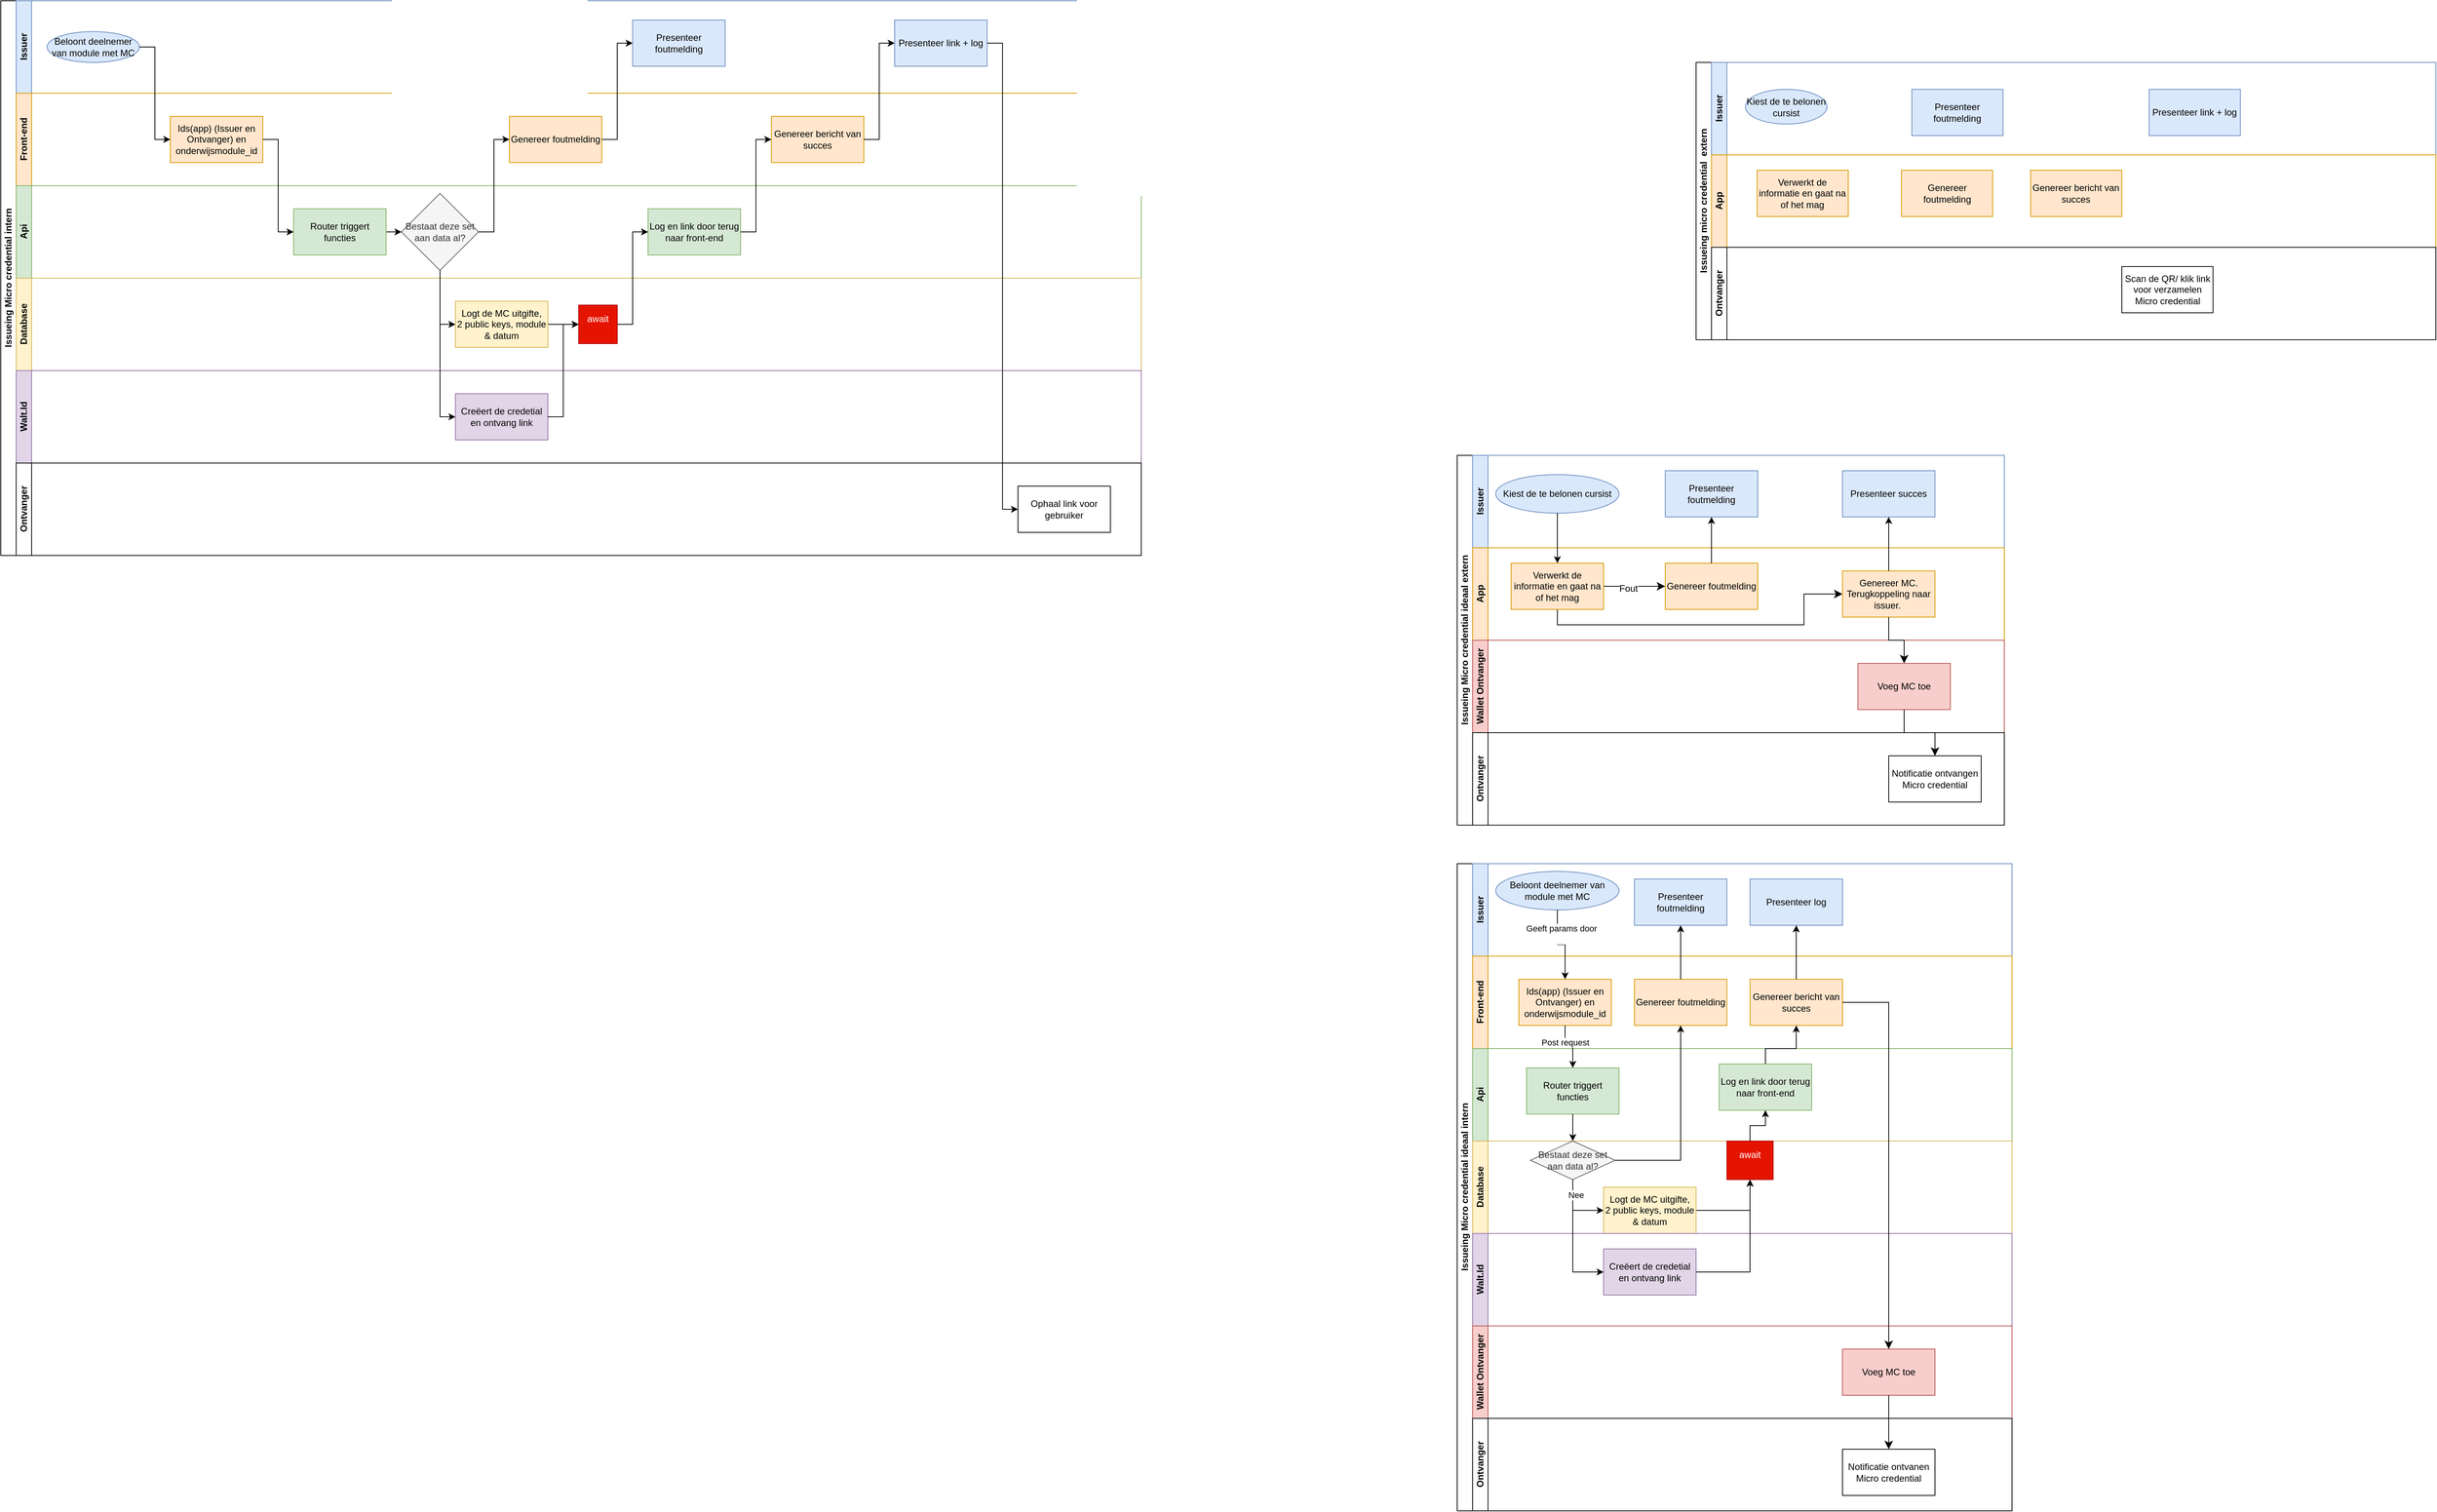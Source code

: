 <mxfile version="24.4.12" type="github">
  <diagram name="Pagina-1" id="NsCIWlI-wsy2xXNKLtzi">
    <mxGraphModel dx="1624" dy="278" grid="1" gridSize="10" guides="1" tooltips="1" connect="1" arrows="1" fold="1" page="1" pageScale="1" pageWidth="827" pageHeight="1169" math="0" shadow="0">
      <root>
        <mxCell id="0" />
        <mxCell id="1" parent="0" />
        <mxCell id="zvpY97_QarNmOb90CFdL-1" value="Issueing Micro credential intern" style="swimlane;childLayout=stackLayout;resizeParent=1;resizeParentMax=0;horizontal=0;startSize=20;horizontalStack=0;html=1;" parent="1" vertex="1">
          <mxGeometry x="-720" y="360" width="1480" height="720" as="geometry" />
        </mxCell>
        <mxCell id="zvpY97_QarNmOb90CFdL-2" value="Issuer" style="swimlane;startSize=20;horizontal=0;html=1;fillColor=#dae8fc;strokeColor=#6c8ebf;" parent="zvpY97_QarNmOb90CFdL-1" vertex="1">
          <mxGeometry x="20" width="1460" height="120" as="geometry" />
        </mxCell>
        <mxCell id="zvpY97_QarNmOb90CFdL-3" value="Beloont deelnemer van module met MC" style="ellipse;whiteSpace=wrap;html=1;fillColor=#dae8fc;strokeColor=#6c8ebf;" parent="zvpY97_QarNmOb90CFdL-2" vertex="1">
          <mxGeometry x="40" y="40" width="120" height="40" as="geometry" />
        </mxCell>
        <mxCell id="zvpY97_QarNmOb90CFdL-4" value="Presenteer foutmelding" style="whiteSpace=wrap;html=1;fillColor=#dae8fc;strokeColor=#6c8ebf;rounded=0;" parent="zvpY97_QarNmOb90CFdL-2" vertex="1">
          <mxGeometry x="800" y="25" width="120" height="60" as="geometry" />
        </mxCell>
        <mxCell id="zvpY97_QarNmOb90CFdL-5" value="Presenteer link + log" style="whiteSpace=wrap;html=1;fillColor=#dae8fc;strokeColor=#6c8ebf;rounded=0;" parent="zvpY97_QarNmOb90CFdL-2" vertex="1">
          <mxGeometry x="1140" y="25" width="120" height="60" as="geometry" />
        </mxCell>
        <mxCell id="zvpY97_QarNmOb90CFdL-6" value="Front-end" style="swimlane;startSize=20;horizontal=0;html=1;fillColor=#ffe6cc;strokeColor=#d79b00;" parent="zvpY97_QarNmOb90CFdL-1" vertex="1">
          <mxGeometry x="20" y="120" width="1460" height="120" as="geometry" />
        </mxCell>
        <mxCell id="zvpY97_QarNmOb90CFdL-7" value="Ids(app) (Issuer en Ontvanger) en onderwijsmodule_id" style="rounded=0;whiteSpace=wrap;html=1;fillColor=#ffe6cc;strokeColor=#d79b00;" parent="zvpY97_QarNmOb90CFdL-6" vertex="1">
          <mxGeometry x="200" y="30" width="120" height="60" as="geometry" />
        </mxCell>
        <mxCell id="zvpY97_QarNmOb90CFdL-8" value="Genereer foutmelding" style="whiteSpace=wrap;html=1;fillColor=#ffe6cc;strokeColor=#d79b00;rounded=0;" parent="zvpY97_QarNmOb90CFdL-6" vertex="1">
          <mxGeometry x="640" y="30" width="120" height="60" as="geometry" />
        </mxCell>
        <mxCell id="zvpY97_QarNmOb90CFdL-9" value="Genereer bericht van succes" style="whiteSpace=wrap;html=1;fillColor=#ffe6cc;strokeColor=#d79b00;rounded=0;" parent="zvpY97_QarNmOb90CFdL-6" vertex="1">
          <mxGeometry x="980" y="30" width="120" height="60" as="geometry" />
        </mxCell>
        <mxCell id="zvpY97_QarNmOb90CFdL-11" value="Api" style="swimlane;startSize=20;horizontal=0;html=1;fillColor=#d5e8d4;strokeColor=#82b366;" parent="zvpY97_QarNmOb90CFdL-1" vertex="1">
          <mxGeometry x="20" y="240" width="1460" height="120" as="geometry" />
        </mxCell>
        <mxCell id="EHAu2jdZxgm3HHLdkp7--11" style="edgeStyle=orthogonalEdgeStyle;rounded=0;orthogonalLoop=1;jettySize=auto;html=1;entryX=0;entryY=0.5;entryDx=0;entryDy=0;" edge="1" parent="zvpY97_QarNmOb90CFdL-11" source="zvpY97_QarNmOb90CFdL-14" target="zvpY97_QarNmOb90CFdL-19">
          <mxGeometry relative="1" as="geometry" />
        </mxCell>
        <mxCell id="zvpY97_QarNmOb90CFdL-14" value="Router triggert functies" style="rounded=0;whiteSpace=wrap;html=1;fillColor=#d5e8d4;strokeColor=#82b366;" parent="zvpY97_QarNmOb90CFdL-11" vertex="1">
          <mxGeometry x="360" y="30" width="120" height="60" as="geometry" />
        </mxCell>
        <mxCell id="zvpY97_QarNmOb90CFdL-15" value="Log en link door terug naar front-end" style="whiteSpace=wrap;html=1;fillColor=#d5e8d4;strokeColor=#82b366;rounded=0;" parent="zvpY97_QarNmOb90CFdL-11" vertex="1">
          <mxGeometry x="820" y="30" width="120" height="60" as="geometry" />
        </mxCell>
        <mxCell id="zvpY97_QarNmOb90CFdL-19" value="Bestaat deze set aan data al?" style="rhombus;whiteSpace=wrap;html=1;fillColor=#f5f5f5;strokeColor=#666666;rounded=0;fontColor=#333333;" parent="zvpY97_QarNmOb90CFdL-11" vertex="1">
          <mxGeometry x="500" y="10" width="100" height="100" as="geometry" />
        </mxCell>
        <mxCell id="zvpY97_QarNmOb90CFdL-16" value="Database" style="swimlane;startSize=20;horizontal=0;html=1;fillColor=#fff2cc;strokeColor=#d6b656;" parent="zvpY97_QarNmOb90CFdL-1" vertex="1">
          <mxGeometry x="20" y="360" width="1460" height="120" as="geometry" />
        </mxCell>
        <mxCell id="EHAu2jdZxgm3HHLdkp7--20" value="" style="edgeStyle=orthogonalEdgeStyle;rounded=0;orthogonalLoop=1;jettySize=auto;html=1;" edge="1" parent="zvpY97_QarNmOb90CFdL-16" source="zvpY97_QarNmOb90CFdL-18" target="zvpY97_QarNmOb90CFdL-21">
          <mxGeometry relative="1" as="geometry" />
        </mxCell>
        <mxCell id="zvpY97_QarNmOb90CFdL-18" value="Logt de MC uitgifte,&lt;br&gt;2 public keys, module &amp;amp;&amp;nbsp;&lt;span style=&quot;background-color: initial;&quot;&gt;datum&lt;/span&gt;" style="rounded=0;whiteSpace=wrap;html=1;fillColor=#fff2cc;strokeColor=#d6b656;" parent="zvpY97_QarNmOb90CFdL-16" vertex="1">
          <mxGeometry x="570" y="30" width="120" height="60" as="geometry" />
        </mxCell>
        <mxCell id="zvpY97_QarNmOb90CFdL-21" value="await&lt;div&gt;&lt;br&gt;&lt;/div&gt;" style="whiteSpace=wrap;html=1;fillColor=#e51400;strokeColor=#B20000;rounded=0;fontColor=#ffffff;" parent="zvpY97_QarNmOb90CFdL-16" vertex="1">
          <mxGeometry x="730" y="35" width="50" height="50" as="geometry" />
        </mxCell>
        <mxCell id="zvpY97_QarNmOb90CFdL-22" value="Walt.Id" style="swimlane;startSize=20;horizontal=0;html=1;fillColor=#e1d5e7;strokeColor=#9673a6;" parent="zvpY97_QarNmOb90CFdL-1" vertex="1">
          <mxGeometry x="20" y="480" width="1460" height="120" as="geometry" />
        </mxCell>
        <mxCell id="zvpY97_QarNmOb90CFdL-23" value="Creëert de credetial en ontvang link" style="rounded=0;whiteSpace=wrap;html=1;fillColor=#e1d5e7;strokeColor=#9673a6;" parent="zvpY97_QarNmOb90CFdL-22" vertex="1">
          <mxGeometry x="570" y="30" width="120" height="60" as="geometry" />
        </mxCell>
        <mxCell id="zvpY97_QarNmOb90CFdL-24" value="&lt;span style=&quot;color: rgb(0, 0, 0); font-family: Helvetica; font-size: 12px; font-style: normal; font-variant-ligatures: normal; font-variant-caps: normal; font-weight: 700; letter-spacing: normal; orphans: 2; text-align: center; text-indent: 0px; text-transform: none; widows: 2; word-spacing: 0px; -webkit-text-stroke-width: 0px; white-space: nowrap; background-color: rgb(251, 251, 251); text-decoration-thickness: initial; text-decoration-style: initial; text-decoration-color: initial; display: inline !important; float: none;&quot;&gt;Ontvanger&lt;/span&gt;" style="swimlane;startSize=20;horizontal=0;html=1;" parent="zvpY97_QarNmOb90CFdL-1" vertex="1">
          <mxGeometry x="20" y="600" width="1460" height="120" as="geometry" />
        </mxCell>
        <mxCell id="zvpY97_QarNmOb90CFdL-25" value="Ophaal link voor gebruiker" style="rounded=0;whiteSpace=wrap;html=1;" parent="zvpY97_QarNmOb90CFdL-24" vertex="1">
          <mxGeometry x="1300" y="30.0" width="120" height="60" as="geometry" />
        </mxCell>
        <mxCell id="EHAu2jdZxgm3HHLdkp7--5" style="edgeStyle=orthogonalEdgeStyle;rounded=0;orthogonalLoop=1;jettySize=auto;html=1;entryX=0;entryY=0.5;entryDx=0;entryDy=0;" edge="1" parent="zvpY97_QarNmOb90CFdL-1" source="zvpY97_QarNmOb90CFdL-7" target="zvpY97_QarNmOb90CFdL-14">
          <mxGeometry relative="1" as="geometry" />
        </mxCell>
        <mxCell id="EHAu2jdZxgm3HHLdkp7--13" style="edgeStyle=orthogonalEdgeStyle;rounded=0;orthogonalLoop=1;jettySize=auto;html=1;entryX=0;entryY=0.5;entryDx=0;entryDy=0;" edge="1" parent="zvpY97_QarNmOb90CFdL-1" source="zvpY97_QarNmOb90CFdL-19" target="zvpY97_QarNmOb90CFdL-8">
          <mxGeometry relative="1" as="geometry" />
        </mxCell>
        <mxCell id="EHAu2jdZxgm3HHLdkp7--14" style="edgeStyle=orthogonalEdgeStyle;rounded=0;orthogonalLoop=1;jettySize=auto;html=1;entryX=0;entryY=0.5;entryDx=0;entryDy=0;" edge="1" parent="zvpY97_QarNmOb90CFdL-1" source="zvpY97_QarNmOb90CFdL-8" target="zvpY97_QarNmOb90CFdL-4">
          <mxGeometry relative="1" as="geometry" />
        </mxCell>
        <mxCell id="EHAu2jdZxgm3HHLdkp7--17" style="edgeStyle=orthogonalEdgeStyle;rounded=0;orthogonalLoop=1;jettySize=auto;html=1;entryX=0;entryY=0.5;entryDx=0;entryDy=0;" edge="1" parent="zvpY97_QarNmOb90CFdL-1" source="zvpY97_QarNmOb90CFdL-19" target="zvpY97_QarNmOb90CFdL-18">
          <mxGeometry relative="1" as="geometry" />
        </mxCell>
        <mxCell id="EHAu2jdZxgm3HHLdkp7--18" style="edgeStyle=orthogonalEdgeStyle;rounded=0;orthogonalLoop=1;jettySize=auto;html=1;exitX=0.5;exitY=1;exitDx=0;exitDy=0;entryX=0;entryY=0.5;entryDx=0;entryDy=0;" edge="1" parent="zvpY97_QarNmOb90CFdL-1" source="zvpY97_QarNmOb90CFdL-19" target="zvpY97_QarNmOb90CFdL-23">
          <mxGeometry relative="1" as="geometry" />
        </mxCell>
        <mxCell id="EHAu2jdZxgm3HHLdkp7--21" style="edgeStyle=orthogonalEdgeStyle;rounded=0;orthogonalLoop=1;jettySize=auto;html=1;entryX=0;entryY=0.5;entryDx=0;entryDy=0;" edge="1" parent="zvpY97_QarNmOb90CFdL-1" source="zvpY97_QarNmOb90CFdL-23" target="zvpY97_QarNmOb90CFdL-21">
          <mxGeometry relative="1" as="geometry" />
        </mxCell>
        <mxCell id="EHAu2jdZxgm3HHLdkp7--22" style="edgeStyle=orthogonalEdgeStyle;rounded=0;orthogonalLoop=1;jettySize=auto;html=1;entryX=0;entryY=0.5;entryDx=0;entryDy=0;" edge="1" parent="zvpY97_QarNmOb90CFdL-1" source="zvpY97_QarNmOb90CFdL-21" target="zvpY97_QarNmOb90CFdL-15">
          <mxGeometry relative="1" as="geometry" />
        </mxCell>
        <mxCell id="EHAu2jdZxgm3HHLdkp7--23" style="edgeStyle=orthogonalEdgeStyle;rounded=0;orthogonalLoop=1;jettySize=auto;html=1;entryX=0;entryY=0.5;entryDx=0;entryDy=0;" edge="1" parent="zvpY97_QarNmOb90CFdL-1" source="zvpY97_QarNmOb90CFdL-15" target="zvpY97_QarNmOb90CFdL-9">
          <mxGeometry relative="1" as="geometry" />
        </mxCell>
        <mxCell id="EHAu2jdZxgm3HHLdkp7--24" style="edgeStyle=orthogonalEdgeStyle;rounded=0;orthogonalLoop=1;jettySize=auto;html=1;entryX=0;entryY=0.5;entryDx=0;entryDy=0;" edge="1" parent="zvpY97_QarNmOb90CFdL-1" source="zvpY97_QarNmOb90CFdL-9" target="zvpY97_QarNmOb90CFdL-5">
          <mxGeometry relative="1" as="geometry" />
        </mxCell>
        <mxCell id="EHAu2jdZxgm3HHLdkp7--25" style="edgeStyle=orthogonalEdgeStyle;rounded=0;orthogonalLoop=1;jettySize=auto;html=1;entryX=0;entryY=0.5;entryDx=0;entryDy=0;" edge="1" parent="zvpY97_QarNmOb90CFdL-1" source="zvpY97_QarNmOb90CFdL-5" target="zvpY97_QarNmOb90CFdL-25">
          <mxGeometry relative="1" as="geometry" />
        </mxCell>
        <mxCell id="EHAu2jdZxgm3HHLdkp7--26" style="edgeStyle=orthogonalEdgeStyle;rounded=0;orthogonalLoop=1;jettySize=auto;html=1;entryX=0;entryY=0.5;entryDx=0;entryDy=0;" edge="1" parent="zvpY97_QarNmOb90CFdL-1" source="zvpY97_QarNmOb90CFdL-3" target="zvpY97_QarNmOb90CFdL-7">
          <mxGeometry relative="1" as="geometry" />
        </mxCell>
        <mxCell id="zvpY97_QarNmOb90CFdL-39" value="Issueing Micro credential ideaal intern" style="swimlane;childLayout=stackLayout;resizeParent=1;resizeParentMax=0;horizontal=0;startSize=20;horizontalStack=0;html=1;" parent="1" vertex="1">
          <mxGeometry x="1170" y="1480" width="720" height="840" as="geometry" />
        </mxCell>
        <mxCell id="zvpY97_QarNmOb90CFdL-40" value="Issuer" style="swimlane;startSize=20;horizontal=0;html=1;fillColor=#dae8fc;strokeColor=#6c8ebf;" parent="zvpY97_QarNmOb90CFdL-39" vertex="1">
          <mxGeometry x="20" width="700" height="120" as="geometry" />
        </mxCell>
        <mxCell id="zvpY97_QarNmOb90CFdL-41" value="Beloont deelnemer van module met MC" style="ellipse;whiteSpace=wrap;html=1;fillColor=#dae8fc;strokeColor=#6c8ebf;" parent="zvpY97_QarNmOb90CFdL-40" vertex="1">
          <mxGeometry x="30" y="10" width="160" height="50" as="geometry" />
        </mxCell>
        <mxCell id="zvpY97_QarNmOb90CFdL-42" value="Presenteer foutmelding" style="whiteSpace=wrap;html=1;fillColor=#dae8fc;strokeColor=#6c8ebf;rounded=0;" parent="zvpY97_QarNmOb90CFdL-40" vertex="1">
          <mxGeometry x="210" y="20" width="120" height="60" as="geometry" />
        </mxCell>
        <mxCell id="zvpY97_QarNmOb90CFdL-43" value="Presenteer log" style="whiteSpace=wrap;html=1;fillColor=#dae8fc;strokeColor=#6c8ebf;rounded=0;" parent="zvpY97_QarNmOb90CFdL-40" vertex="1">
          <mxGeometry x="360" y="20" width="120" height="60" as="geometry" />
        </mxCell>
        <mxCell id="zvpY97_QarNmOb90CFdL-44" value="Front-end" style="swimlane;startSize=20;horizontal=0;html=1;fillColor=#ffe6cc;strokeColor=#d79b00;" parent="zvpY97_QarNmOb90CFdL-39" vertex="1">
          <mxGeometry x="20" y="120" width="700" height="120" as="geometry" />
        </mxCell>
        <mxCell id="zvpY97_QarNmOb90CFdL-45" value="Ids(app) (Issuer en Ontvanger) en onderwijsmodule_id" style="rounded=0;whiteSpace=wrap;html=1;fillColor=#ffe6cc;strokeColor=#d79b00;" parent="zvpY97_QarNmOb90CFdL-44" vertex="1">
          <mxGeometry x="60" y="30" width="120" height="60" as="geometry" />
        </mxCell>
        <mxCell id="zvpY97_QarNmOb90CFdL-46" value="Genereer foutmelding" style="whiteSpace=wrap;html=1;fillColor=#ffe6cc;strokeColor=#d79b00;rounded=0;" parent="zvpY97_QarNmOb90CFdL-44" vertex="1">
          <mxGeometry x="210" y="30" width="120" height="60" as="geometry" />
        </mxCell>
        <mxCell id="zvpY97_QarNmOb90CFdL-47" value="Genereer bericht van succes" style="whiteSpace=wrap;html=1;fillColor=#ffe6cc;strokeColor=#d79b00;rounded=0;" parent="zvpY97_QarNmOb90CFdL-44" vertex="1">
          <mxGeometry x="360" y="30" width="120" height="60" as="geometry" />
        </mxCell>
        <mxCell id="zvpY97_QarNmOb90CFdL-48" value="Api" style="swimlane;startSize=20;horizontal=0;html=1;fillColor=#d5e8d4;strokeColor=#82b366;" parent="zvpY97_QarNmOb90CFdL-39" vertex="1">
          <mxGeometry x="20" y="240" width="700" height="120" as="geometry" />
        </mxCell>
        <mxCell id="zvpY97_QarNmOb90CFdL-49" value="Router triggert functies" style="rounded=0;whiteSpace=wrap;html=1;fillColor=#d5e8d4;strokeColor=#82b366;" parent="zvpY97_QarNmOb90CFdL-48" vertex="1">
          <mxGeometry x="70" y="25" width="120" height="60" as="geometry" />
        </mxCell>
        <mxCell id="zvpY97_QarNmOb90CFdL-50" value="Log en link door terug naar front-end" style="whiteSpace=wrap;html=1;fillColor=#d5e8d4;strokeColor=#82b366;rounded=0;" parent="zvpY97_QarNmOb90CFdL-48" vertex="1">
          <mxGeometry x="320" y="20" width="120" height="60" as="geometry" />
        </mxCell>
        <mxCell id="zvpY97_QarNmOb90CFdL-51" value="Database" style="swimlane;startSize=20;horizontal=0;html=1;fillColor=#fff2cc;strokeColor=#d6b656;" parent="zvpY97_QarNmOb90CFdL-39" vertex="1">
          <mxGeometry x="20" y="360" width="700" height="120" as="geometry" />
        </mxCell>
        <mxCell id="zvpY97_QarNmOb90CFdL-52" style="edgeStyle=orthogonalEdgeStyle;rounded=0;orthogonalLoop=1;jettySize=auto;html=1;entryX=0.5;entryY=1;entryDx=0;entryDy=0;" parent="zvpY97_QarNmOb90CFdL-51" source="zvpY97_QarNmOb90CFdL-53" target="zvpY97_QarNmOb90CFdL-56" edge="1">
          <mxGeometry relative="1" as="geometry" />
        </mxCell>
        <mxCell id="zvpY97_QarNmOb90CFdL-53" value="Logt de MC uitgifte,&lt;br&gt;2 public keys, module &amp;amp;&amp;nbsp;&lt;span style=&quot;background-color: initial;&quot;&gt;datum&lt;/span&gt;" style="rounded=0;whiteSpace=wrap;html=1;fillColor=#fff2cc;strokeColor=#d6b656;" parent="zvpY97_QarNmOb90CFdL-51" vertex="1">
          <mxGeometry x="170" y="60" width="120" height="60" as="geometry" />
        </mxCell>
        <mxCell id="zvpY97_QarNmOb90CFdL-54" value="Bestaat deze set aan data al?" style="rhombus;whiteSpace=wrap;html=1;fillColor=#f5f5f5;strokeColor=#666666;rounded=0;fontColor=#333333;" parent="zvpY97_QarNmOb90CFdL-51" vertex="1">
          <mxGeometry x="75" width="110" height="50" as="geometry" />
        </mxCell>
        <mxCell id="zvpY97_QarNmOb90CFdL-55" style="edgeStyle=orthogonalEdgeStyle;rounded=0;orthogonalLoop=1;jettySize=auto;html=1;entryX=0;entryY=0.5;entryDx=0;entryDy=0;" parent="zvpY97_QarNmOb90CFdL-51" source="zvpY97_QarNmOb90CFdL-54" target="zvpY97_QarNmOb90CFdL-53" edge="1">
          <mxGeometry relative="1" as="geometry" />
        </mxCell>
        <mxCell id="zvpY97_QarNmOb90CFdL-56" value="await&lt;div&gt;&lt;br&gt;&lt;/div&gt;" style="whiteSpace=wrap;html=1;fillColor=#e51400;strokeColor=#B20000;rounded=0;fontColor=#ffffff;" parent="zvpY97_QarNmOb90CFdL-51" vertex="1">
          <mxGeometry x="330" width="60" height="50" as="geometry" />
        </mxCell>
        <mxCell id="zvpY97_QarNmOb90CFdL-57" value="Walt.Id" style="swimlane;startSize=20;horizontal=0;html=1;fillColor=#e1d5e7;strokeColor=#9673a6;" parent="zvpY97_QarNmOb90CFdL-39" vertex="1">
          <mxGeometry x="20" y="480" width="700" height="120" as="geometry" />
        </mxCell>
        <mxCell id="zvpY97_QarNmOb90CFdL-58" value="Creëert de credetial en ontvang link" style="rounded=0;whiteSpace=wrap;html=1;fillColor=#e1d5e7;strokeColor=#9673a6;" parent="zvpY97_QarNmOb90CFdL-57" vertex="1">
          <mxGeometry x="170" y="20" width="120" height="60" as="geometry" />
        </mxCell>
        <mxCell id="zvpY97_QarNmOb90CFdL-59" value="Wallet Ontvanger" style="swimlane;startSize=20;horizontal=0;html=1;fillColor=#f8cecc;strokeColor=#b85450;" parent="zvpY97_QarNmOb90CFdL-39" vertex="1">
          <mxGeometry x="20" y="600" width="700" height="120" as="geometry" />
        </mxCell>
        <mxCell id="zvpY97_QarNmOb90CFdL-60" value="Voeg MC toe" style="whiteSpace=wrap;html=1;fillColor=#f8cecc;strokeColor=#b85450;rounded=0;" parent="zvpY97_QarNmOb90CFdL-59" vertex="1">
          <mxGeometry x="480" y="30" width="120" height="60" as="geometry" />
        </mxCell>
        <mxCell id="zvpY97_QarNmOb90CFdL-61" value="&lt;span style=&quot;color: rgb(0, 0, 0); font-family: Helvetica; font-size: 12px; font-style: normal; font-variant-ligatures: normal; font-variant-caps: normal; font-weight: 700; letter-spacing: normal; orphans: 2; text-align: center; text-indent: 0px; text-transform: none; widows: 2; word-spacing: 0px; -webkit-text-stroke-width: 0px; white-space: nowrap; background-color: rgb(251, 251, 251); text-decoration-thickness: initial; text-decoration-style: initial; text-decoration-color: initial; display: inline !important; float: none;&quot;&gt;Ontvanger&lt;/span&gt;" style="swimlane;startSize=20;horizontal=0;html=1;" parent="zvpY97_QarNmOb90CFdL-39" vertex="1">
          <mxGeometry x="20" y="720" width="700" height="120" as="geometry" />
        </mxCell>
        <mxCell id="zvpY97_QarNmOb90CFdL-62" value="Notificatie ontvanen Micro credential" style="whiteSpace=wrap;html=1;rounded=0;" parent="zvpY97_QarNmOb90CFdL-61" vertex="1">
          <mxGeometry x="480" y="40" width="120" height="60" as="geometry" />
        </mxCell>
        <mxCell id="zvpY97_QarNmOb90CFdL-63" style="edgeStyle=orthogonalEdgeStyle;rounded=0;orthogonalLoop=1;jettySize=auto;html=1;entryX=0.5;entryY=0;entryDx=0;entryDy=0;" parent="zvpY97_QarNmOb90CFdL-39" source="zvpY97_QarNmOb90CFdL-41" target="zvpY97_QarNmOb90CFdL-45" edge="1">
          <mxGeometry relative="1" as="geometry" />
        </mxCell>
        <mxCell id="zvpY97_QarNmOb90CFdL-64" value="Geeft params door&lt;div&gt;&lt;br&gt;&lt;/div&gt;" style="edgeLabel;html=1;align=center;verticalAlign=middle;resizable=0;points=[];" parent="zvpY97_QarNmOb90CFdL-63" vertex="1" connectable="0">
          <mxGeometry x="-0.376" y="5" relative="1" as="geometry">
            <mxPoint as="offset" />
          </mxGeometry>
        </mxCell>
        <mxCell id="zvpY97_QarNmOb90CFdL-65" value="" style="edgeStyle=orthogonalEdgeStyle;rounded=0;orthogonalLoop=1;jettySize=auto;html=1;" parent="zvpY97_QarNmOb90CFdL-39" source="zvpY97_QarNmOb90CFdL-45" target="zvpY97_QarNmOb90CFdL-49" edge="1">
          <mxGeometry relative="1" as="geometry" />
        </mxCell>
        <mxCell id="zvpY97_QarNmOb90CFdL-66" value="Post request" style="edgeLabel;html=1;align=center;verticalAlign=middle;resizable=0;points=[];" parent="zvpY97_QarNmOb90CFdL-65" vertex="1" connectable="0">
          <mxGeometry x="-0.227" relative="1" as="geometry">
            <mxPoint y="-3" as="offset" />
          </mxGeometry>
        </mxCell>
        <mxCell id="zvpY97_QarNmOb90CFdL-67" value="" style="edgeStyle=orthogonalEdgeStyle;rounded=0;orthogonalLoop=1;jettySize=auto;html=1;" parent="zvpY97_QarNmOb90CFdL-39" source="zvpY97_QarNmOb90CFdL-49" target="zvpY97_QarNmOb90CFdL-54" edge="1">
          <mxGeometry relative="1" as="geometry" />
        </mxCell>
        <mxCell id="zvpY97_QarNmOb90CFdL-68" style="edgeStyle=orthogonalEdgeStyle;rounded=0;orthogonalLoop=1;jettySize=auto;html=1;entryX=0;entryY=0.5;entryDx=0;entryDy=0;" parent="zvpY97_QarNmOb90CFdL-39" source="zvpY97_QarNmOb90CFdL-54" target="zvpY97_QarNmOb90CFdL-58" edge="1">
          <mxGeometry relative="1" as="geometry" />
        </mxCell>
        <mxCell id="zvpY97_QarNmOb90CFdL-69" value="Nee" style="edgeLabel;html=1;align=center;verticalAlign=middle;resizable=0;points=[];" parent="zvpY97_QarNmOb90CFdL-68" vertex="1" connectable="0">
          <mxGeometry x="-0.747" y="4" relative="1" as="geometry">
            <mxPoint as="offset" />
          </mxGeometry>
        </mxCell>
        <mxCell id="zvpY97_QarNmOb90CFdL-70" value="" style="edgeStyle=orthogonalEdgeStyle;rounded=0;orthogonalLoop=1;jettySize=auto;html=1;" parent="zvpY97_QarNmOb90CFdL-39" source="zvpY97_QarNmOb90CFdL-54" target="zvpY97_QarNmOb90CFdL-46" edge="1">
          <mxGeometry relative="1" as="geometry" />
        </mxCell>
        <mxCell id="zvpY97_QarNmOb90CFdL-71" value="" style="edgeStyle=orthogonalEdgeStyle;rounded=0;orthogonalLoop=1;jettySize=auto;html=1;" parent="zvpY97_QarNmOb90CFdL-39" source="zvpY97_QarNmOb90CFdL-46" target="zvpY97_QarNmOb90CFdL-42" edge="1">
          <mxGeometry relative="1" as="geometry" />
        </mxCell>
        <mxCell id="zvpY97_QarNmOb90CFdL-72" value="" style="edgeStyle=orthogonalEdgeStyle;rounded=0;orthogonalLoop=1;jettySize=auto;html=1;" parent="zvpY97_QarNmOb90CFdL-39" source="zvpY97_QarNmOb90CFdL-56" target="zvpY97_QarNmOb90CFdL-50" edge="1">
          <mxGeometry relative="1" as="geometry" />
        </mxCell>
        <mxCell id="zvpY97_QarNmOb90CFdL-73" style="edgeStyle=orthogonalEdgeStyle;rounded=0;orthogonalLoop=1;jettySize=auto;html=1;entryX=0.5;entryY=1;entryDx=0;entryDy=0;" parent="zvpY97_QarNmOb90CFdL-39" source="zvpY97_QarNmOb90CFdL-58" target="zvpY97_QarNmOb90CFdL-56" edge="1">
          <mxGeometry relative="1" as="geometry">
            <mxPoint x="430" y="420" as="targetPoint" />
          </mxGeometry>
        </mxCell>
        <mxCell id="zvpY97_QarNmOb90CFdL-74" value="" style="edgeStyle=orthogonalEdgeStyle;rounded=0;orthogonalLoop=1;jettySize=auto;html=1;" parent="zvpY97_QarNmOb90CFdL-39" source="zvpY97_QarNmOb90CFdL-50" target="zvpY97_QarNmOb90CFdL-47" edge="1">
          <mxGeometry relative="1" as="geometry">
            <Array as="points">
              <mxPoint x="400" y="240" />
              <mxPoint x="440" y="240" />
            </Array>
          </mxGeometry>
        </mxCell>
        <mxCell id="zvpY97_QarNmOb90CFdL-75" value="" style="edgeStyle=orthogonalEdgeStyle;rounded=0;orthogonalLoop=1;jettySize=auto;html=1;" parent="zvpY97_QarNmOb90CFdL-39" source="zvpY97_QarNmOb90CFdL-47" target="zvpY97_QarNmOb90CFdL-43" edge="1">
          <mxGeometry relative="1" as="geometry" />
        </mxCell>
        <mxCell id="zvpY97_QarNmOb90CFdL-76" style="edgeStyle=orthogonalEdgeStyle;rounded=0;orthogonalLoop=1;jettySize=auto;html=1;entryX=0.5;entryY=0;entryDx=0;entryDy=0;fontSize=12;startSize=8;endSize=8;exitX=1;exitY=0.5;exitDx=0;exitDy=0;" parent="zvpY97_QarNmOb90CFdL-39" source="zvpY97_QarNmOb90CFdL-47" target="zvpY97_QarNmOb90CFdL-60" edge="1">
          <mxGeometry relative="1" as="geometry">
            <Array as="points">
              <mxPoint x="560" y="180" />
            </Array>
          </mxGeometry>
        </mxCell>
        <mxCell id="zvpY97_QarNmOb90CFdL-77" style="edgeStyle=orthogonalEdgeStyle;rounded=0;orthogonalLoop=1;jettySize=auto;html=1;entryX=0.5;entryY=0;entryDx=0;entryDy=0;fontSize=12;startSize=8;endSize=8;" parent="zvpY97_QarNmOb90CFdL-39" source="zvpY97_QarNmOb90CFdL-60" target="zvpY97_QarNmOb90CFdL-62" edge="1">
          <mxGeometry relative="1" as="geometry" />
        </mxCell>
        <mxCell id="zvpY97_QarNmOb90CFdL-108" value="Issueing Micro credential ideaal extern" style="swimlane;childLayout=stackLayout;resizeParent=1;resizeParentMax=0;horizontal=0;startSize=20;horizontalStack=0;html=1;" parent="1" vertex="1">
          <mxGeometry x="1170" y="950" width="710" height="480" as="geometry" />
        </mxCell>
        <mxCell id="zvpY97_QarNmOb90CFdL-109" value="Issuer" style="swimlane;startSize=20;horizontal=0;html=1;fillColor=#dae8fc;strokeColor=#6c8ebf;" parent="zvpY97_QarNmOb90CFdL-108" vertex="1">
          <mxGeometry x="20" width="690" height="120" as="geometry" />
        </mxCell>
        <mxCell id="zvpY97_QarNmOb90CFdL-110" value="Kiest de te belonen cursist" style="ellipse;whiteSpace=wrap;html=1;fillColor=#dae8fc;strokeColor=#6c8ebf;" parent="zvpY97_QarNmOb90CFdL-109" vertex="1">
          <mxGeometry x="30" y="25" width="160" height="50" as="geometry" />
        </mxCell>
        <mxCell id="zvpY97_QarNmOb90CFdL-111" value="Presenteer foutmelding" style="whiteSpace=wrap;html=1;fillColor=#dae8fc;strokeColor=#6c8ebf;rounded=0;" parent="zvpY97_QarNmOb90CFdL-109" vertex="1">
          <mxGeometry x="250" y="20" width="120" height="60" as="geometry" />
        </mxCell>
        <mxCell id="zvpY97_QarNmOb90CFdL-112" value="Presenteer succes" style="whiteSpace=wrap;html=1;fillColor=#dae8fc;strokeColor=#6c8ebf;rounded=0;" parent="zvpY97_QarNmOb90CFdL-109" vertex="1">
          <mxGeometry x="480" y="20" width="120" height="60" as="geometry" />
        </mxCell>
        <mxCell id="zvpY97_QarNmOb90CFdL-113" value="App" style="swimlane;startSize=20;horizontal=0;html=1;fillColor=#ffe6cc;strokeColor=#d79b00;" parent="zvpY97_QarNmOb90CFdL-108" vertex="1">
          <mxGeometry x="20" y="120" width="690" height="120" as="geometry" />
        </mxCell>
        <mxCell id="zvpY97_QarNmOb90CFdL-114" style="edgeStyle=none;curved=1;rounded=0;orthogonalLoop=1;jettySize=auto;html=1;entryX=0;entryY=0.5;entryDx=0;entryDy=0;fontSize=12;startSize=8;endSize=8;" parent="zvpY97_QarNmOb90CFdL-113" source="zvpY97_QarNmOb90CFdL-117" target="zvpY97_QarNmOb90CFdL-118" edge="1">
          <mxGeometry relative="1" as="geometry" />
        </mxCell>
        <mxCell id="zvpY97_QarNmOb90CFdL-115" value="Fout" style="edgeLabel;html=1;align=center;verticalAlign=middle;resizable=0;points=[];fontSize=12;" parent="zvpY97_QarNmOb90CFdL-114" vertex="1" connectable="0">
          <mxGeometry x="-0.216" y="-3" relative="1" as="geometry">
            <mxPoint as="offset" />
          </mxGeometry>
        </mxCell>
        <mxCell id="zvpY97_QarNmOb90CFdL-116" style="edgeStyle=orthogonalEdgeStyle;rounded=0;orthogonalLoop=1;jettySize=auto;html=1;entryX=0;entryY=0.5;entryDx=0;entryDy=0;fontSize=12;startSize=8;endSize=8;exitX=0.5;exitY=1;exitDx=0;exitDy=0;" parent="zvpY97_QarNmOb90CFdL-113" source="zvpY97_QarNmOb90CFdL-117" target="zvpY97_QarNmOb90CFdL-119" edge="1">
          <mxGeometry relative="1" as="geometry">
            <Array as="points">
              <mxPoint x="110" y="100" />
              <mxPoint x="430" y="100" />
              <mxPoint x="430" y="60" />
            </Array>
          </mxGeometry>
        </mxCell>
        <mxCell id="zvpY97_QarNmOb90CFdL-117" value="Verwerkt de informatie en gaat na of het mag" style="rounded=0;whiteSpace=wrap;html=1;fillColor=#ffe6cc;strokeColor=#d79b00;" parent="zvpY97_QarNmOb90CFdL-113" vertex="1">
          <mxGeometry x="50" y="20" width="120" height="60" as="geometry" />
        </mxCell>
        <mxCell id="zvpY97_QarNmOb90CFdL-118" value="Genereer foutmelding" style="whiteSpace=wrap;html=1;fillColor=#ffe6cc;strokeColor=#d79b00;rounded=0;" parent="zvpY97_QarNmOb90CFdL-113" vertex="1">
          <mxGeometry x="250" y="20" width="120" height="60" as="geometry" />
        </mxCell>
        <mxCell id="zvpY97_QarNmOb90CFdL-119" value="Genereer MC.&lt;br&gt;Terugkoppeling naar issuer.&amp;nbsp;" style="whiteSpace=wrap;html=1;fillColor=#ffe6cc;strokeColor=#d79b00;rounded=0;" parent="zvpY97_QarNmOb90CFdL-113" vertex="1">
          <mxGeometry x="480" y="30" width="120" height="60" as="geometry" />
        </mxCell>
        <mxCell id="zvpY97_QarNmOb90CFdL-120" value="Wallet Ontvanger" style="swimlane;startSize=20;horizontal=0;html=1;fillColor=#f8cecc;strokeColor=#b85450;" parent="zvpY97_QarNmOb90CFdL-108" vertex="1">
          <mxGeometry x="20" y="240" width="690" height="120" as="geometry" />
        </mxCell>
        <mxCell id="zvpY97_QarNmOb90CFdL-121" value="Voeg MC toe" style="whiteSpace=wrap;html=1;fillColor=#f8cecc;strokeColor=#b85450;rounded=0;" parent="zvpY97_QarNmOb90CFdL-120" vertex="1">
          <mxGeometry x="500" y="30" width="120" height="60" as="geometry" />
        </mxCell>
        <mxCell id="zvpY97_QarNmOb90CFdL-122" value="&lt;span style=&quot;color: rgb(0, 0, 0); font-family: Helvetica; font-size: 12px; font-style: normal; font-variant-ligatures: normal; font-variant-caps: normal; font-weight: 700; letter-spacing: normal; orphans: 2; text-align: center; text-indent: 0px; text-transform: none; widows: 2; word-spacing: 0px; -webkit-text-stroke-width: 0px; white-space: nowrap; background-color: rgb(251, 251, 251); text-decoration-thickness: initial; text-decoration-style: initial; text-decoration-color: initial; display: inline !important; float: none;&quot;&gt;Ontvanger&lt;/span&gt;" style="swimlane;startSize=20;horizontal=0;html=1;" parent="zvpY97_QarNmOb90CFdL-108" vertex="1">
          <mxGeometry x="20" y="360" width="690" height="120" as="geometry" />
        </mxCell>
        <mxCell id="zvpY97_QarNmOb90CFdL-123" value="Notificatie ontvangen Micro credential" style="whiteSpace=wrap;html=1;rounded=0;" parent="zvpY97_QarNmOb90CFdL-122" vertex="1">
          <mxGeometry x="540" y="30" width="120" height="60" as="geometry" />
        </mxCell>
        <mxCell id="zvpY97_QarNmOb90CFdL-124" style="edgeStyle=none;curved=1;rounded=0;orthogonalLoop=1;jettySize=auto;html=1;exitX=0.5;exitY=0;exitDx=0;exitDy=0;fontSize=12;startSize=8;endSize=8;" parent="zvpY97_QarNmOb90CFdL-122" source="zvpY97_QarNmOb90CFdL-123" target="zvpY97_QarNmOb90CFdL-123" edge="1">
          <mxGeometry relative="1" as="geometry" />
        </mxCell>
        <mxCell id="zvpY97_QarNmOb90CFdL-125" style="edgeStyle=orthogonalEdgeStyle;rounded=0;orthogonalLoop=1;jettySize=auto;html=1;entryX=0.5;entryY=0;entryDx=0;entryDy=0;" parent="zvpY97_QarNmOb90CFdL-108" source="zvpY97_QarNmOb90CFdL-110" target="zvpY97_QarNmOb90CFdL-117" edge="1">
          <mxGeometry relative="1" as="geometry" />
        </mxCell>
        <mxCell id="zvpY97_QarNmOb90CFdL-126" value="" style="edgeStyle=orthogonalEdgeStyle;rounded=0;orthogonalLoop=1;jettySize=auto;html=1;" parent="zvpY97_QarNmOb90CFdL-108" source="zvpY97_QarNmOb90CFdL-117" edge="1">
          <mxGeometry relative="1" as="geometry" />
        </mxCell>
        <mxCell id="zvpY97_QarNmOb90CFdL-127" value="Post request" style="edgeLabel;html=1;align=center;verticalAlign=middle;resizable=0;points=[];" parent="zvpY97_QarNmOb90CFdL-126" vertex="1" connectable="0">
          <mxGeometry x="-0.227" relative="1" as="geometry">
            <mxPoint y="-3" as="offset" />
          </mxGeometry>
        </mxCell>
        <mxCell id="zvpY97_QarNmOb90CFdL-128" value="" style="edgeStyle=orthogonalEdgeStyle;rounded=0;orthogonalLoop=1;jettySize=auto;html=1;" parent="zvpY97_QarNmOb90CFdL-108" edge="1">
          <mxGeometry relative="1" as="geometry" />
        </mxCell>
        <mxCell id="zvpY97_QarNmOb90CFdL-129" style="edgeStyle=orthogonalEdgeStyle;rounded=0;orthogonalLoop=1;jettySize=auto;html=1;entryX=0;entryY=0.5;entryDx=0;entryDy=0;" parent="zvpY97_QarNmOb90CFdL-108" edge="1">
          <mxGeometry relative="1" as="geometry" />
        </mxCell>
        <mxCell id="zvpY97_QarNmOb90CFdL-130" value="Nee" style="edgeLabel;html=1;align=center;verticalAlign=middle;resizable=0;points=[];" parent="zvpY97_QarNmOb90CFdL-129" vertex="1" connectable="0">
          <mxGeometry x="-0.747" y="4" relative="1" as="geometry">
            <mxPoint as="offset" />
          </mxGeometry>
        </mxCell>
        <mxCell id="zvpY97_QarNmOb90CFdL-131" value="" style="edgeStyle=orthogonalEdgeStyle;rounded=0;orthogonalLoop=1;jettySize=auto;html=1;" parent="zvpY97_QarNmOb90CFdL-108" target="zvpY97_QarNmOb90CFdL-118" edge="1">
          <mxGeometry relative="1" as="geometry" />
        </mxCell>
        <mxCell id="zvpY97_QarNmOb90CFdL-132" value="" style="edgeStyle=orthogonalEdgeStyle;rounded=0;orthogonalLoop=1;jettySize=auto;html=1;" parent="zvpY97_QarNmOb90CFdL-108" source="zvpY97_QarNmOb90CFdL-118" target="zvpY97_QarNmOb90CFdL-111" edge="1">
          <mxGeometry relative="1" as="geometry" />
        </mxCell>
        <mxCell id="zvpY97_QarNmOb90CFdL-133" value="" style="edgeStyle=orthogonalEdgeStyle;rounded=0;orthogonalLoop=1;jettySize=auto;html=1;" parent="zvpY97_QarNmOb90CFdL-108" edge="1">
          <mxGeometry relative="1" as="geometry" />
        </mxCell>
        <mxCell id="zvpY97_QarNmOb90CFdL-134" style="edgeStyle=orthogonalEdgeStyle;rounded=0;orthogonalLoop=1;jettySize=auto;html=1;entryX=0.5;entryY=1;entryDx=0;entryDy=0;" parent="zvpY97_QarNmOb90CFdL-108" edge="1">
          <mxGeometry relative="1" as="geometry">
            <mxPoint x="430" y="420" as="targetPoint" />
          </mxGeometry>
        </mxCell>
        <mxCell id="zvpY97_QarNmOb90CFdL-135" value="" style="edgeStyle=orthogonalEdgeStyle;rounded=0;orthogonalLoop=1;jettySize=auto;html=1;" parent="zvpY97_QarNmOb90CFdL-108" target="zvpY97_QarNmOb90CFdL-119" edge="1">
          <mxGeometry relative="1" as="geometry" />
        </mxCell>
        <mxCell id="zvpY97_QarNmOb90CFdL-136" value="" style="edgeStyle=orthogonalEdgeStyle;rounded=0;orthogonalLoop=1;jettySize=auto;html=1;" parent="zvpY97_QarNmOb90CFdL-108" source="zvpY97_QarNmOb90CFdL-119" target="zvpY97_QarNmOb90CFdL-112" edge="1">
          <mxGeometry relative="1" as="geometry" />
        </mxCell>
        <mxCell id="zvpY97_QarNmOb90CFdL-137" value="" style="edgeStyle=orthogonalEdgeStyle;rounded=0;orthogonalLoop=1;jettySize=auto;html=1;fontSize=12;startSize=8;endSize=8;" parent="zvpY97_QarNmOb90CFdL-108" source="zvpY97_QarNmOb90CFdL-121" target="zvpY97_QarNmOb90CFdL-123" edge="1">
          <mxGeometry relative="1" as="geometry" />
        </mxCell>
        <mxCell id="zvpY97_QarNmOb90CFdL-138" style="edgeStyle=orthogonalEdgeStyle;rounded=0;orthogonalLoop=1;jettySize=auto;html=1;entryX=0.5;entryY=0;entryDx=0;entryDy=0;fontSize=12;startSize=8;endSize=8;" parent="zvpY97_QarNmOb90CFdL-108" source="zvpY97_QarNmOb90CFdL-119" target="zvpY97_QarNmOb90CFdL-121" edge="1">
          <mxGeometry relative="1" as="geometry" />
        </mxCell>
        <mxCell id="zvpY97_QarNmOb90CFdL-78" value="Issueing micro credential&amp;nbsp; extern" style="swimlane;childLayout=stackLayout;resizeParent=1;resizeParentMax=0;horizontal=0;startSize=20;horizontalStack=0;html=1;" parent="1" vertex="1">
          <mxGeometry x="1480" y="440" width="960" height="360" as="geometry">
            <mxRectangle y="120" width="40" height="200" as="alternateBounds" />
          </mxGeometry>
        </mxCell>
        <mxCell id="zvpY97_QarNmOb90CFdL-79" value="Issuer" style="swimlane;startSize=20;horizontal=0;html=1;fillColor=#dae8fc;strokeColor=#6c8ebf;" parent="zvpY97_QarNmOb90CFdL-78" vertex="1">
          <mxGeometry x="20" width="940" height="120" as="geometry" />
        </mxCell>
        <mxCell id="zvpY97_QarNmOb90CFdL-80" value="Kiest de te belonen cursist" style="ellipse;whiteSpace=wrap;html=1;fillColor=#dae8fc;strokeColor=#6c8ebf;" parent="zvpY97_QarNmOb90CFdL-79" vertex="1">
          <mxGeometry x="44" y="35" width="106" height="45" as="geometry" />
        </mxCell>
        <mxCell id="zvpY97_QarNmOb90CFdL-81" value="Presenteer foutmelding" style="whiteSpace=wrap;html=1;fillColor=#dae8fc;strokeColor=#6c8ebf;rounded=0;" parent="zvpY97_QarNmOb90CFdL-79" vertex="1">
          <mxGeometry x="260.003" y="35" width="118.336" height="60" as="geometry" />
        </mxCell>
        <mxCell id="zvpY97_QarNmOb90CFdL-82" value="Presenteer link + log" style="whiteSpace=wrap;html=1;fillColor=#dae8fc;strokeColor=#6c8ebf;rounded=0;" parent="zvpY97_QarNmOb90CFdL-79" vertex="1">
          <mxGeometry x="568.005" y="35" width="118.336" height="60" as="geometry" />
        </mxCell>
        <mxCell id="zvpY97_QarNmOb90CFdL-83" value="App" style="swimlane;startSize=20;horizontal=0;html=1;fillColor=#ffe6cc;strokeColor=#d79b00;" parent="zvpY97_QarNmOb90CFdL-78" vertex="1">
          <mxGeometry x="20" y="120" width="940" height="120" as="geometry" />
        </mxCell>
        <mxCell id="zvpY97_QarNmOb90CFdL-87" value="Verwerkt de informatie en gaat na of het mag" style="rounded=0;whiteSpace=wrap;html=1;fillColor=#ffe6cc;strokeColor=#d79b00;" parent="zvpY97_QarNmOb90CFdL-83" vertex="1">
          <mxGeometry x="59.168" y="20" width="118.336" height="60" as="geometry" />
        </mxCell>
        <mxCell id="zvpY97_QarNmOb90CFdL-88" value="Genereer foutmelding" style="whiteSpace=wrap;html=1;fillColor=#ffe6cc;strokeColor=#d79b00;rounded=0;" parent="zvpY97_QarNmOb90CFdL-83" vertex="1">
          <mxGeometry x="246.533" y="20" width="118.336" height="60" as="geometry" />
        </mxCell>
        <mxCell id="zvpY97_QarNmOb90CFdL-89" value="Genereer bericht van succes" style="whiteSpace=wrap;html=1;fillColor=#ffe6cc;strokeColor=#d79b00;rounded=0;" parent="zvpY97_QarNmOb90CFdL-83" vertex="1">
          <mxGeometry x="414.175" y="20" width="118.336" height="60" as="geometry" />
        </mxCell>
        <mxCell id="zvpY97_QarNmOb90CFdL-94" value="" style="edgeStyle=orthogonalEdgeStyle;rounded=0;orthogonalLoop=1;jettySize=auto;html=1;" parent="zvpY97_QarNmOb90CFdL-78" source="zvpY97_QarNmOb90CFdL-87" edge="1">
          <mxGeometry relative="1" as="geometry" />
        </mxCell>
        <mxCell id="zvpY97_QarNmOb90CFdL-95" value="Post request" style="edgeLabel;html=1;align=center;verticalAlign=middle;resizable=0;points=[];" parent="zvpY97_QarNmOb90CFdL-94" vertex="1" connectable="0">
          <mxGeometry x="-0.227" relative="1" as="geometry">
            <mxPoint y="-3" as="offset" />
          </mxGeometry>
        </mxCell>
        <mxCell id="zvpY97_QarNmOb90CFdL-96" value="" style="edgeStyle=orthogonalEdgeStyle;rounded=0;orthogonalLoop=1;jettySize=auto;html=1;" parent="zvpY97_QarNmOb90CFdL-78" edge="1">
          <mxGeometry relative="1" as="geometry" />
        </mxCell>
        <mxCell id="zvpY97_QarNmOb90CFdL-97" style="edgeStyle=orthogonalEdgeStyle;rounded=0;orthogonalLoop=1;jettySize=auto;html=1;entryX=0;entryY=0.5;entryDx=0;entryDy=0;" parent="zvpY97_QarNmOb90CFdL-78" edge="1">
          <mxGeometry relative="1" as="geometry" />
        </mxCell>
        <mxCell id="zvpY97_QarNmOb90CFdL-98" value="Nee" style="edgeLabel;html=1;align=center;verticalAlign=middle;resizable=0;points=[];" parent="zvpY97_QarNmOb90CFdL-97" vertex="1" connectable="0">
          <mxGeometry x="-0.747" y="4" relative="1" as="geometry">
            <mxPoint as="offset" />
          </mxGeometry>
        </mxCell>
        <mxCell id="zvpY97_QarNmOb90CFdL-99" value="" style="edgeStyle=orthogonalEdgeStyle;rounded=0;orthogonalLoop=1;jettySize=auto;html=1;" parent="zvpY97_QarNmOb90CFdL-78" target="zvpY97_QarNmOb90CFdL-88" edge="1">
          <mxGeometry relative="1" as="geometry" />
        </mxCell>
        <mxCell id="zvpY97_QarNmOb90CFdL-101" value="" style="edgeStyle=orthogonalEdgeStyle;rounded=0;orthogonalLoop=1;jettySize=auto;html=1;" parent="zvpY97_QarNmOb90CFdL-78" edge="1">
          <mxGeometry relative="1" as="geometry" />
        </mxCell>
        <mxCell id="zvpY97_QarNmOb90CFdL-102" style="edgeStyle=orthogonalEdgeStyle;rounded=0;orthogonalLoop=1;jettySize=auto;html=1;entryX=0.5;entryY=1;entryDx=0;entryDy=0;" parent="zvpY97_QarNmOb90CFdL-78" edge="1">
          <mxGeometry relative="1" as="geometry">
            <mxPoint x="424.036" y="420" as="targetPoint" />
          </mxGeometry>
        </mxCell>
        <mxCell id="zvpY97_QarNmOb90CFdL-103" value="" style="edgeStyle=orthogonalEdgeStyle;rounded=0;orthogonalLoop=1;jettySize=auto;html=1;" parent="zvpY97_QarNmOb90CFdL-78" target="zvpY97_QarNmOb90CFdL-89" edge="1">
          <mxGeometry relative="1" as="geometry" />
        </mxCell>
        <mxCell id="zvpY97_QarNmOb90CFdL-105" value="" style="edgeStyle=orthogonalEdgeStyle;rounded=0;orthogonalLoop=1;jettySize=auto;html=1;fontSize=12;startSize=8;endSize=8;" parent="zvpY97_QarNmOb90CFdL-78" target="zvpY97_QarNmOb90CFdL-91" edge="1">
          <mxGeometry relative="1" as="geometry" />
        </mxCell>
        <mxCell id="zvpY97_QarNmOb90CFdL-106" style="edgeStyle=orthogonalEdgeStyle;rounded=0;orthogonalLoop=1;jettySize=auto;html=1;entryX=0.5;entryY=0;entryDx=0;entryDy=0;fontSize=12;startSize=8;endSize=8;" parent="zvpY97_QarNmOb90CFdL-78" source="zvpY97_QarNmOb90CFdL-82" edge="1">
          <mxGeometry relative="1" as="geometry">
            <Array as="points">
              <mxPoint x="670.569" y="40" />
            </Array>
          </mxGeometry>
        </mxCell>
        <mxCell id="zvpY97_QarNmOb90CFdL-90" value="&lt;span style=&quot;color: rgb(0, 0, 0); font-family: Helvetica; font-size: 12px; font-style: normal; font-variant-ligatures: normal; font-variant-caps: normal; font-weight: 700; letter-spacing: normal; orphans: 2; text-align: center; text-indent: 0px; text-transform: none; widows: 2; word-spacing: 0px; -webkit-text-stroke-width: 0px; white-space: nowrap; background-color: rgb(251, 251, 251); text-decoration-thickness: initial; text-decoration-style: initial; text-decoration-color: initial; display: inline !important; float: none;&quot;&gt;Ontvanger&lt;/span&gt;" style="swimlane;startSize=20;horizontal=0;html=1;" parent="zvpY97_QarNmOb90CFdL-78" vertex="1">
          <mxGeometry x="20" y="240" width="940" height="120" as="geometry" />
        </mxCell>
        <mxCell id="zvpY97_QarNmOb90CFdL-91" value="Scan de QR/ klik link voor verzamelen Micro credential" style="whiteSpace=wrap;html=1;rounded=0;" parent="zvpY97_QarNmOb90CFdL-90" vertex="1">
          <mxGeometry x="532.51" y="25" width="118.336" height="60" as="geometry" />
        </mxCell>
        <mxCell id="zvpY97_QarNmOb90CFdL-92" style="edgeStyle=none;curved=1;rounded=0;orthogonalLoop=1;jettySize=auto;html=1;exitX=0.5;exitY=0;exitDx=0;exitDy=0;fontSize=12;startSize=8;endSize=8;" parent="zvpY97_QarNmOb90CFdL-90" source="zvpY97_QarNmOb90CFdL-91" target="zvpY97_QarNmOb90CFdL-91" edge="1">
          <mxGeometry relative="1" as="geometry" />
        </mxCell>
      </root>
    </mxGraphModel>
  </diagram>
</mxfile>
